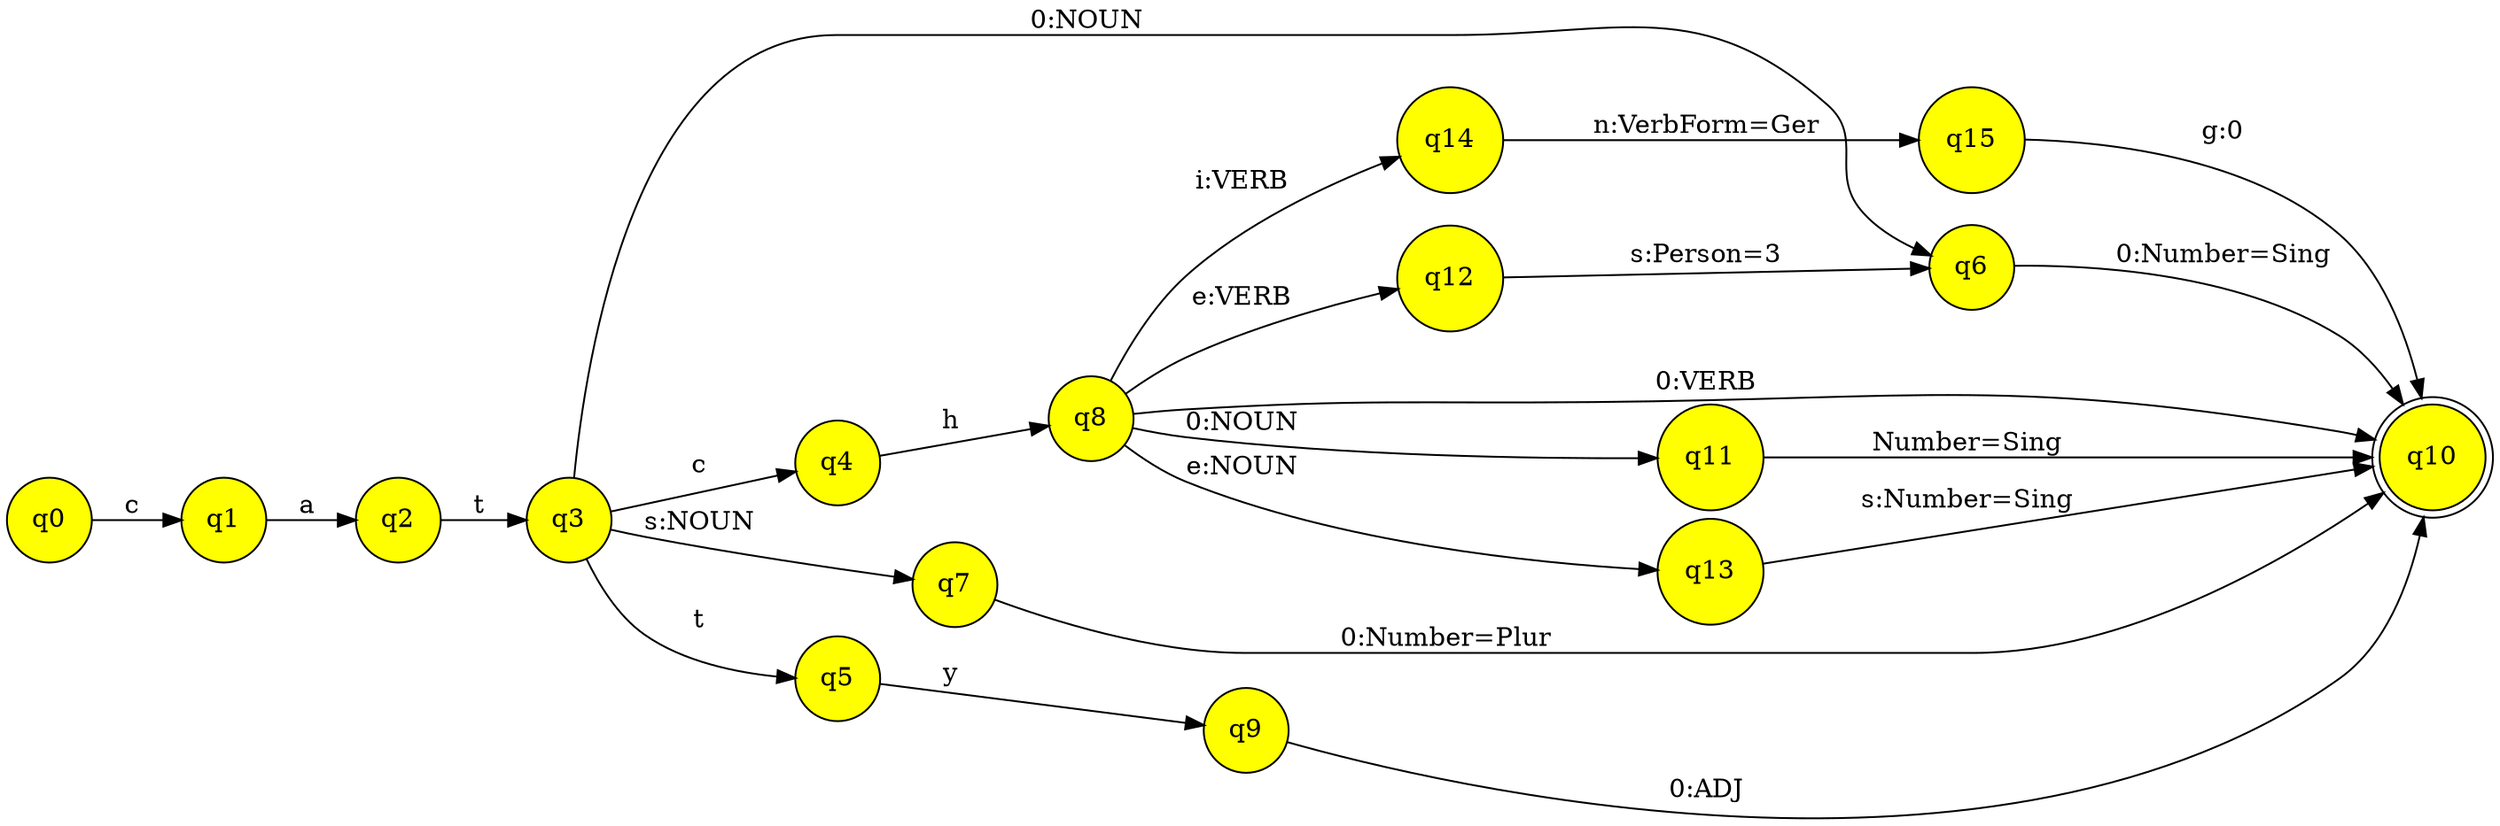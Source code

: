 // This graph generated with hfst-fst2txt
digraph "xre(?)" {
charset = UTF8;
rankdir = LR;
node [shape=circle,style=filled,fillcolor=yellow]
q0 [label="q0"] 
q1 [label="q1"] 
q2 [label="q2"] 
q3 [label="q3"] 
q4 [label="q4"] 
q5 [label="q5"] 
q6 [label="q6"] 
q7 [label="q7"] 
q8 [label="q8"] 
q9 [label="q9"] 
q10 [shape=doublecircle,label="q10"] 
q11 [label="q11"] 
q12 [label="q12"] 
q13 [label="q13"] 
q14 [label="q14"] 
q15 [label="q15"] 
q0 -> q1 [label="c "];
q1 -> q2 [label="a "];
q2 -> q3 [label="t "];
q3 -> q4 [label="c "];
q3 -> q5 [label="t "];
q3 -> q6 [label="0:NOUN "];
q3 -> q7 [label="s:NOUN "];
q4 -> q8 [label="h "];
q5 -> q9 [label="y "];
q6 -> q10 [label="0:Number=Sing "];
q7 -> q10 [label="0:Number=Plur "];
q8 -> q10 [label="0:VERB "];
q8 -> q11 [label="0:NOUN "];
q8 -> q12 [label="e:VERB "];
q8 -> q13 [label="e:NOUN "];
q8 -> q14 [label="i:VERB "];
q9 -> q10 [label="0:ADJ "];
q11 -> q10 [label="Number=Sing "];
q12 -> q6 [label="s:Person=3 "];
q13 -> q10 [label="s:Number=Sing "];
q14 -> q15 [label="n:VerbForm=Ger "];
q15 -> q10 [label="g:0 "];
}
